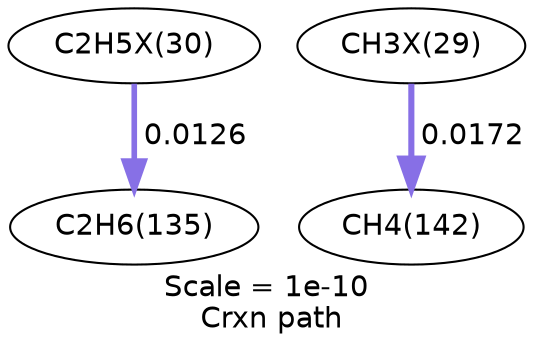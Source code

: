 digraph reaction_paths {
center=1;
s36 -> s13[fontname="Helvetica", style="setlinewidth(2.7)", arrowsize=1.35, color="0.7, 0.513, 0.9"
, label=" 0.0126"];
s35 -> s15[fontname="Helvetica", style="setlinewidth(2.93)", arrowsize=1.47, color="0.7, 0.517, 0.9"
, label=" 0.0172"];
s13 [ fontname="Helvetica", label="C2H6(135)"];
s15 [ fontname="Helvetica", label="CH4(142)"];
s35 [ fontname="Helvetica", label="CH3X(29)"];
s36 [ fontname="Helvetica", label="C2H5X(30)"];
 label = "Scale = 1e-10\l Crxn path";
 fontname = "Helvetica";
}
